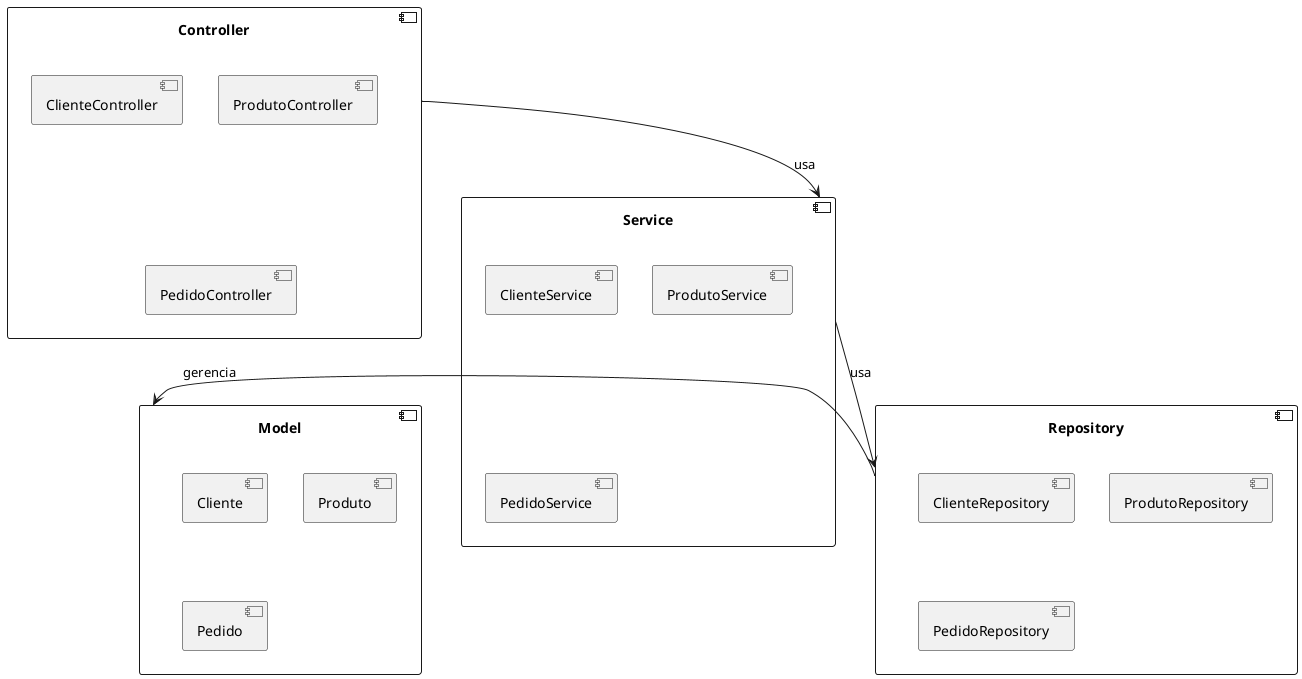 ```plantuml
@startuml

component "Controller" as Controller {
  [ClienteController]
  [ProdutoController]
  [PedidoController]
}

component "Service" as Service {
  [ClienteService]
  [ProdutoService]
  [PedidoService]
}

component "Model" as Model {
  [Cliente]
  [Produto]
  [Pedido]
}

component "Repository" as Repository {
  [ClienteRepository]
  [ProdutoRepository]
  [PedidoRepository]
}

Controller --> Service : usa
Service --> Repository : usa
Repository --> Model : gerencia

@enduml
```

